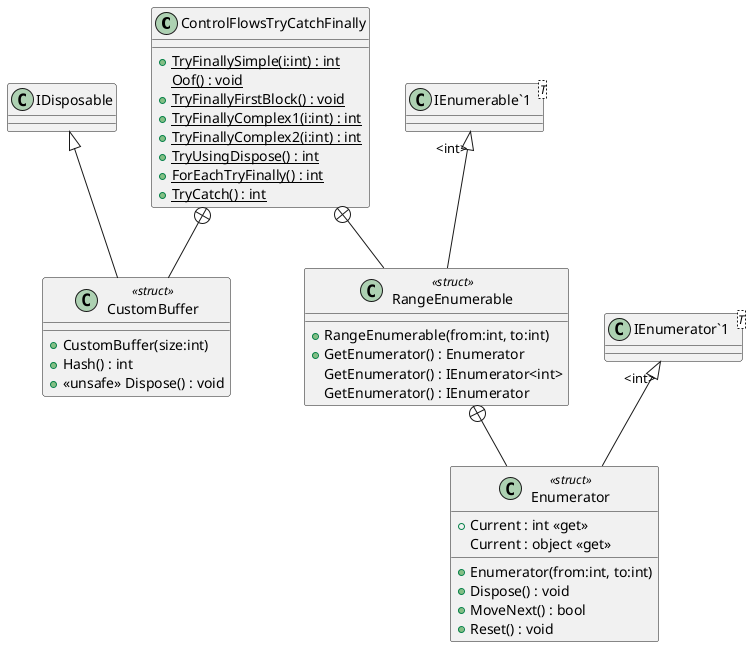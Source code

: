 @startuml
class ControlFlowsTryCatchFinally {
    + {static} TryFinallySimple(i:int) : int
    {static} Oof() : void
    + {static} TryFinallyFirstBlock() : void
    + {static} TryFinallyComplex1(i:int) : int
    + {static} TryFinallyComplex2(i:int) : int
    + {static} TryUsingDispose() : int
    + {static} ForEachTryFinally() : int
    + {static} TryCatch() : int
}
class CustomBuffer <<struct>> {
    + CustomBuffer(size:int)
    + Hash() : int
    + <<unsafe>> Dispose() : void
}
class RangeEnumerable <<struct>> {
    + RangeEnumerable(from:int, to:int)
    + GetEnumerator() : Enumerator
    GetEnumerator() : IEnumerator<int>
    GetEnumerator() : IEnumerator
}
class "IEnumerable`1"<T> {
}
class Enumerator <<struct>> {
    + Enumerator(from:int, to:int)
    + Dispose() : void
    + MoveNext() : bool
    + Reset() : void
    + Current : int <<get>>
    Current : object <<get>>
}
class "IEnumerator`1"<T> {
}
ControlFlowsTryCatchFinally +-- CustomBuffer
IDisposable <|-- CustomBuffer
ControlFlowsTryCatchFinally +-- RangeEnumerable
"IEnumerable`1" "<int>" <|-- RangeEnumerable
RangeEnumerable +-- Enumerator
"IEnumerator`1" "<int>" <|-- Enumerator
@enduml
